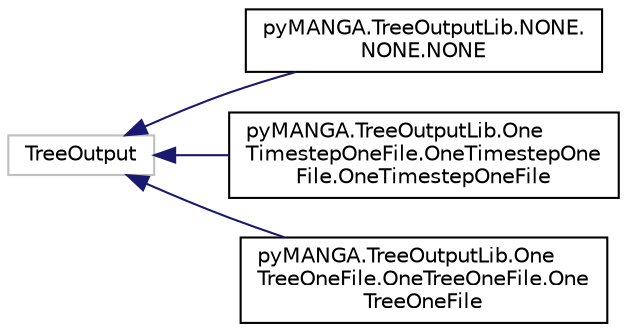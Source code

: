 digraph "Graphical Class Hierarchy"
{
  edge [fontname="Helvetica",fontsize="10",labelfontname="Helvetica",labelfontsize="10"];
  node [fontname="Helvetica",fontsize="10",shape=record];
  rankdir="LR";
  Node1 [label="TreeOutput",height=0.2,width=0.4,color="grey75", fillcolor="white", style="filled"];
  Node1 -> Node2 [dir="back",color="midnightblue",fontsize="10",style="solid",fontname="Helvetica"];
  Node2 [label="pyMANGA.TreeOutputLib.NONE.\lNONE.NONE",height=0.2,width=0.4,color="black", fillcolor="white", style="filled",URL="$classpyMANGA_1_1TreeOutputLib_1_1NONE_1_1NONE_1_1NONE.html"];
  Node1 -> Node3 [dir="back",color="midnightblue",fontsize="10",style="solid",fontname="Helvetica"];
  Node3 [label="pyMANGA.TreeOutputLib.One\lTimestepOneFile.OneTimestepOne\lFile.OneTimestepOneFile",height=0.2,width=0.4,color="black", fillcolor="white", style="filled",URL="$classpyMANGA_1_1TreeOutputLib_1_1OneTimestepOneFile_1_1OneTimestepOneFile_1_1OneTimestepOneFile.html",tooltip="Output class. "];
  Node1 -> Node4 [dir="back",color="midnightblue",fontsize="10",style="solid",fontname="Helvetica"];
  Node4 [label="pyMANGA.TreeOutputLib.One\lTreeOneFile.OneTreeOneFile.One\lTreeOneFile",height=0.2,width=0.4,color="black", fillcolor="white", style="filled",URL="$classpyMANGA_1_1TreeOutputLib_1_1OneTreeOneFile_1_1OneTreeOneFile_1_1OneTreeOneFile.html",tooltip="Output class. "];
}
